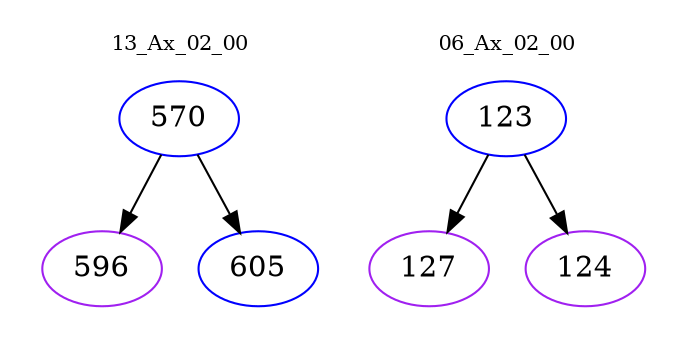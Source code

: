 digraph{
subgraph cluster_0 {
color = white
label = "13_Ax_02_00";
fontsize=10;
T0_570 [label="570", color="blue"]
T0_570 -> T0_596 [color="black"]
T0_596 [label="596", color="purple"]
T0_570 -> T0_605 [color="black"]
T0_605 [label="605", color="blue"]
}
subgraph cluster_1 {
color = white
label = "06_Ax_02_00";
fontsize=10;
T1_123 [label="123", color="blue"]
T1_123 -> T1_127 [color="black"]
T1_127 [label="127", color="purple"]
T1_123 -> T1_124 [color="black"]
T1_124 [label="124", color="purple"]
}
}
